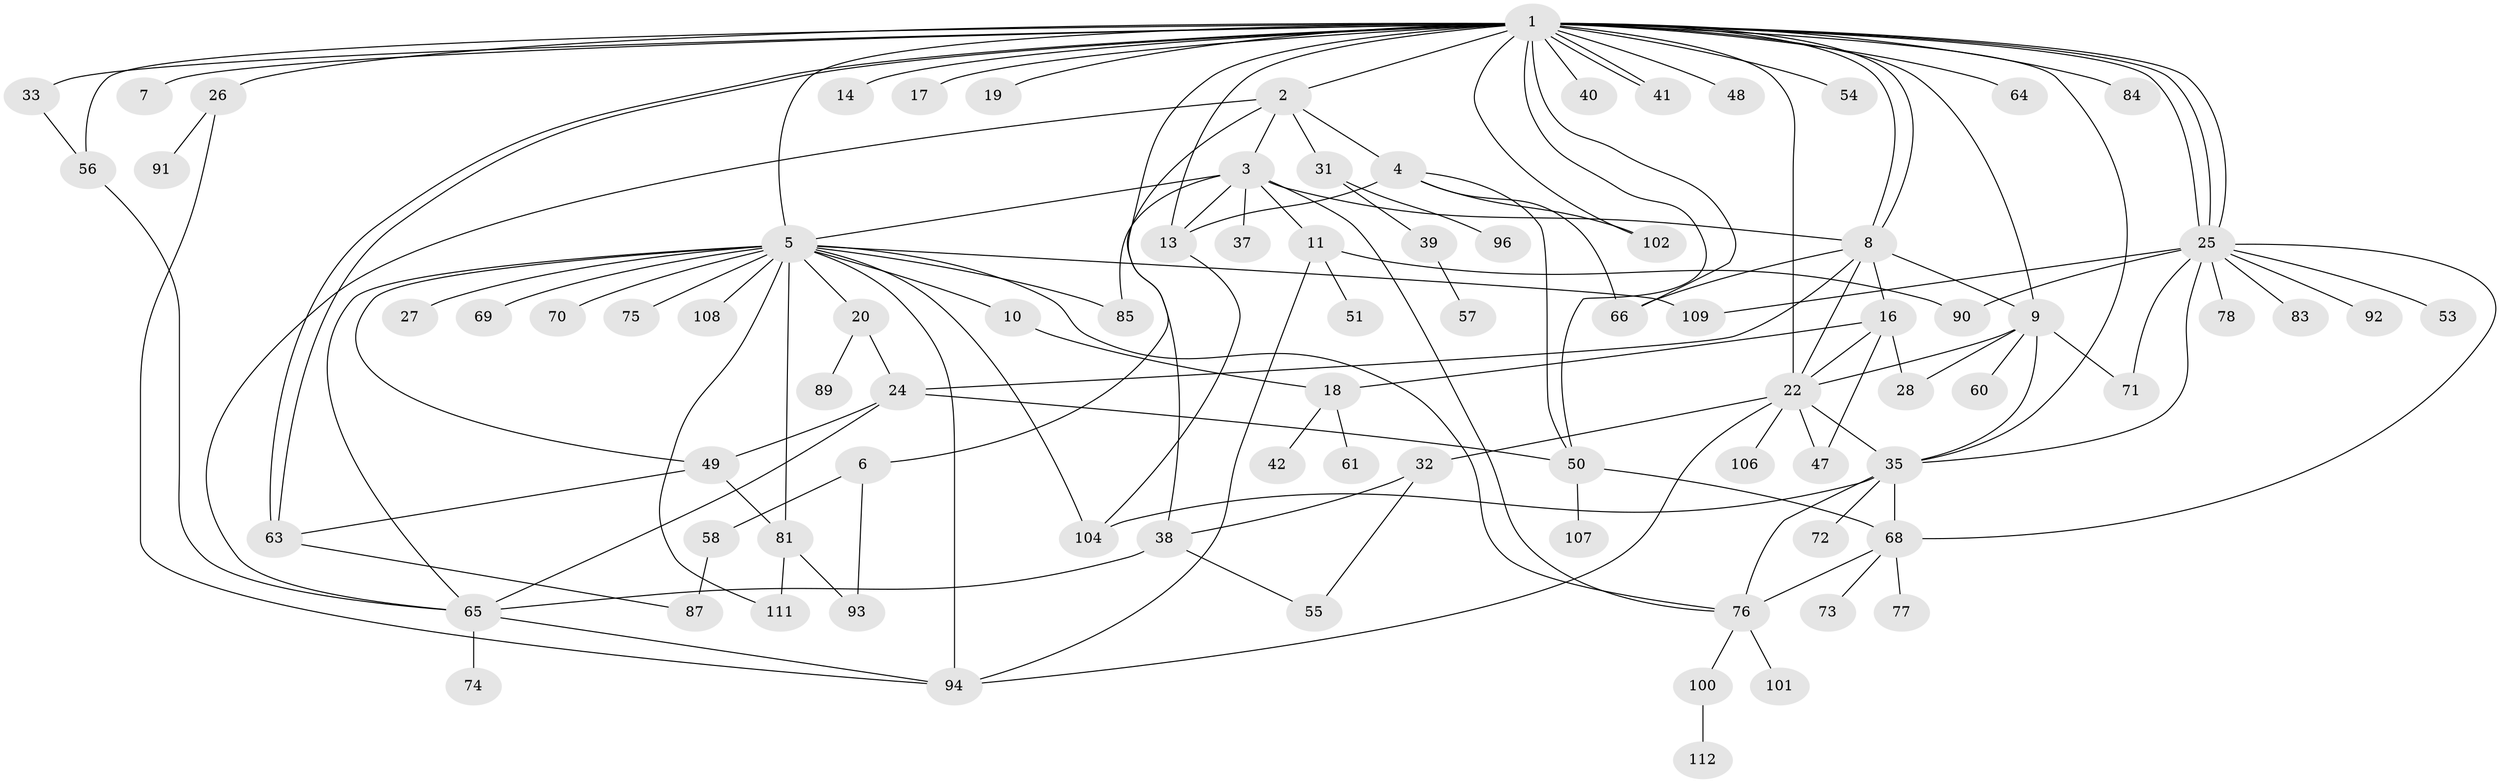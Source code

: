 // Generated by graph-tools (version 1.1) at 2025/23/03/03/25 07:23:53]
// undirected, 84 vertices, 136 edges
graph export_dot {
graph [start="1"]
  node [color=gray90,style=filled];
  1 [super="+98"];
  2;
  3 [super="+34"];
  4 [super="+36"];
  5 [super="+12"];
  6 [super="+23"];
  7;
  8 [super="+15"];
  9 [super="+44"];
  10;
  11 [super="+105"];
  13 [super="+97"];
  14;
  16 [super="+21"];
  17;
  18 [super="+95"];
  19 [super="+79"];
  20 [super="+45"];
  22 [super="+29"];
  24 [super="+30"];
  25 [super="+67"];
  26 [super="+46"];
  27;
  28;
  31 [super="+43"];
  32 [super="+86"];
  33 [super="+52"];
  35 [super="+62"];
  37;
  38;
  39;
  40;
  41;
  42;
  47;
  48;
  49;
  50;
  51;
  53;
  54;
  55;
  56;
  57 [super="+103"];
  58 [super="+59"];
  60;
  61 [super="+80"];
  63 [super="+99"];
  64;
  65 [super="+82"];
  66;
  68 [super="+88"];
  69;
  70;
  71;
  72;
  73;
  74;
  75;
  76;
  77;
  78;
  81;
  83;
  84;
  85;
  87;
  89;
  90;
  91;
  92;
  93;
  94;
  96 [super="+110"];
  100;
  101;
  102;
  104;
  106;
  107;
  108;
  109;
  111;
  112;
  1 -- 2;
  1 -- 5 [weight=2];
  1 -- 7;
  1 -- 8;
  1 -- 8;
  1 -- 13;
  1 -- 14;
  1 -- 17;
  1 -- 19;
  1 -- 25 [weight=2];
  1 -- 25;
  1 -- 25;
  1 -- 26;
  1 -- 33;
  1 -- 38;
  1 -- 40;
  1 -- 41;
  1 -- 41;
  1 -- 48;
  1 -- 50;
  1 -- 54;
  1 -- 56;
  1 -- 63;
  1 -- 63;
  1 -- 64;
  1 -- 66;
  1 -- 84;
  1 -- 102;
  1 -- 22;
  1 -- 9;
  1 -- 35;
  2 -- 3;
  2 -- 4;
  2 -- 6;
  2 -- 31;
  2 -- 65;
  3 -- 5;
  3 -- 8;
  3 -- 11;
  3 -- 76;
  3 -- 85;
  3 -- 37;
  3 -- 13;
  4 -- 50;
  4 -- 102;
  4 -- 66;
  4 -- 13;
  5 -- 10;
  5 -- 20;
  5 -- 27;
  5 -- 49;
  5 -- 65;
  5 -- 69;
  5 -- 70;
  5 -- 76;
  5 -- 85;
  5 -- 104;
  5 -- 108;
  5 -- 111;
  5 -- 81;
  5 -- 75;
  5 -- 109;
  5 -- 94;
  6 -- 58;
  6 -- 93;
  8 -- 9;
  8 -- 16;
  8 -- 66;
  8 -- 24;
  8 -- 22;
  9 -- 28;
  9 -- 71;
  9 -- 22;
  9 -- 60;
  9 -- 35;
  10 -- 18;
  11 -- 51;
  11 -- 90;
  11 -- 94;
  13 -- 104;
  16 -- 18;
  16 -- 47;
  16 -- 28;
  16 -- 22;
  18 -- 42;
  18 -- 61;
  20 -- 24;
  20 -- 89;
  22 -- 32;
  22 -- 47;
  22 -- 94;
  22 -- 106;
  22 -- 35;
  24 -- 49;
  24 -- 50;
  24 -- 65;
  25 -- 35;
  25 -- 53;
  25 -- 68;
  25 -- 71;
  25 -- 78;
  25 -- 83;
  25 -- 90;
  25 -- 92;
  25 -- 109;
  26 -- 91;
  26 -- 94;
  31 -- 39;
  31 -- 96;
  32 -- 38;
  32 -- 55;
  33 -- 56;
  35 -- 76;
  35 -- 104;
  35 -- 68;
  35 -- 72;
  38 -- 55;
  38 -- 65;
  39 -- 57;
  49 -- 63;
  49 -- 81;
  50 -- 68;
  50 -- 107;
  56 -- 65;
  58 -- 87;
  63 -- 87;
  65 -- 74;
  65 -- 94;
  68 -- 73;
  68 -- 76;
  68 -- 77;
  76 -- 100;
  76 -- 101;
  81 -- 93;
  81 -- 111;
  100 -- 112;
}

